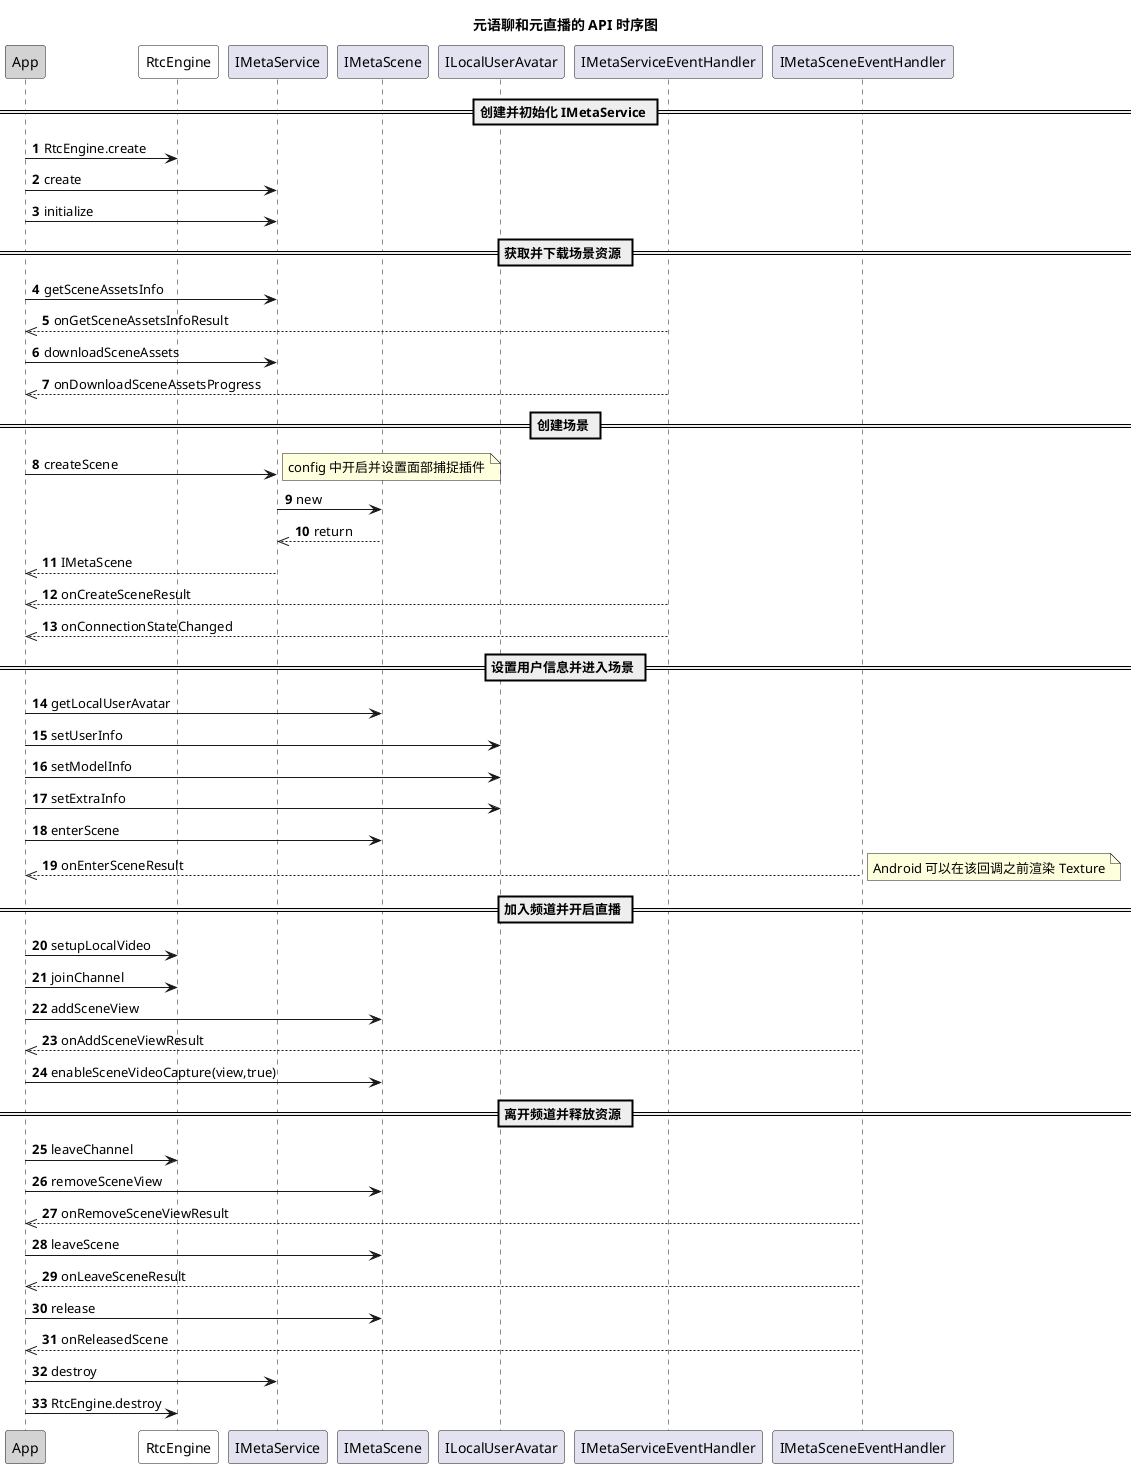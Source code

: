 @startuml
autonumber
title 元语聊和元直播的 API 时序图
participant "App" as app #LightGrey
participant "RtcEngine" as rtc #White
participant "IMetaService" as service
participant "IMetaScene" as scene
participant "ILocalUserAvatar" as avatar
participant "IMetaServiceEventHandler" as serviceevent
participant "IMetaSceneEventHandler" as sceneevent
== 创建并初始化 IMetaService ==
app -> rtc: RtcEngine.create
app -> service: create
app -> service: initialize
== 获取并下载场景资源 ==
app -> service: getSceneAssetsInfo
serviceevent -->> app: onGetSceneAssetsInfoResult
app -> service: downloadSceneAssets
serviceevent -->> app: onDownloadSceneAssetsProgress
== 创建场景 ==
app -> service: createScene
note right
config 中开启并设置面部捕捉插件
end note
service -> scene: new
scene -->> service: return
service -->> app: IMetaScene
serviceevent -->> app: onCreateSceneResult
serviceevent -->> app: onConnectionStateChanged
== 设置用户信息并进入场景 ==
app -> scene: getLocalUserAvatar
app -> avatar: setUserInfo
app -> avatar: setModelInfo
app -> avatar: setExtraInfo
app -> scene: enterScene
sceneevent -->> app: onEnterSceneResult
note right
Android 可以在该回调之前渲染 Texture
end note
== 加入频道并开启直播 ==
app -> rtc: setupLocalVideo
app -> rtc: joinChannel
app -> scene: addSceneView
sceneevent -->> app: onAddSceneViewResult
app -> scene: enableSceneVideoCapture(view,true)
== 离开频道并释放资源 ==
app -> rtc: leaveChannel
app -> scene: removeSceneView
sceneevent -->> app: onRemoveSceneViewResult
app -> scene: leaveScene
sceneevent -->> app: onLeaveSceneResult
app -> scene: release
sceneevent -->> app: onReleasedScene
app -> service: destroy
app -> rtc: RtcEngine.destroy
@enduml
